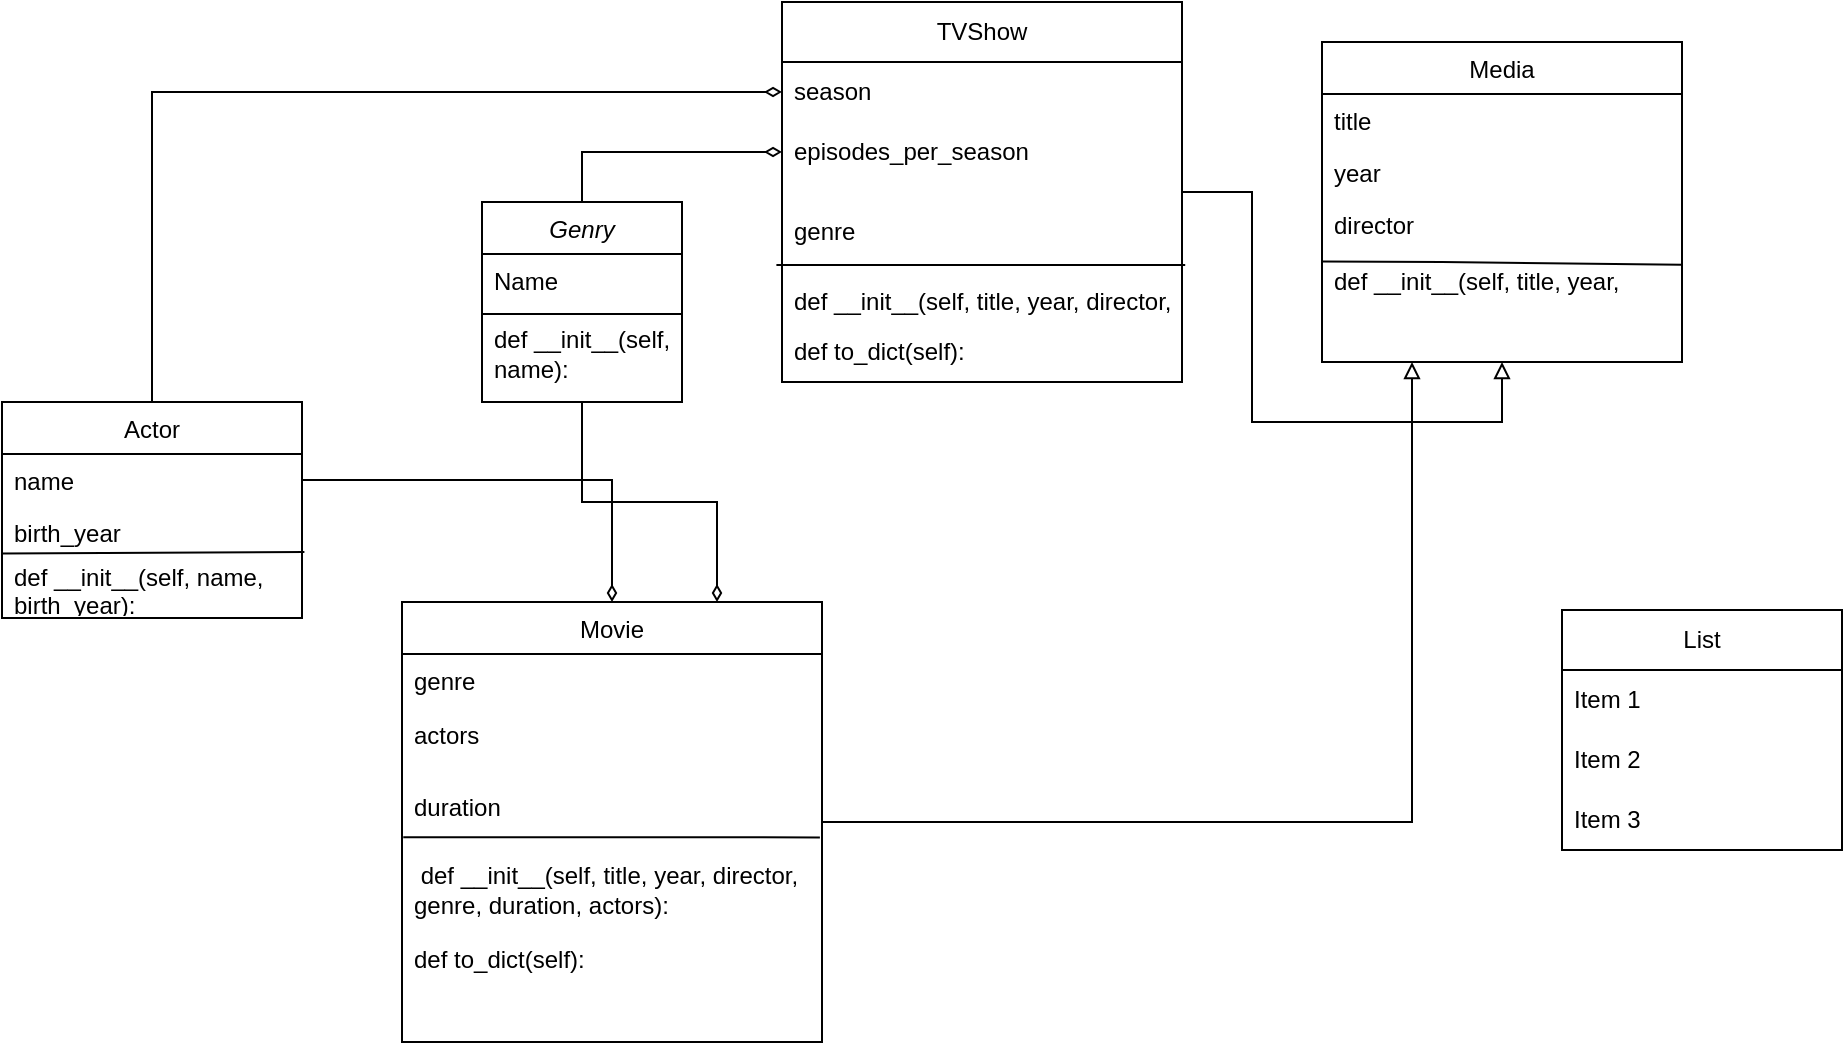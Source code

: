 <mxfile version="22.0.3" type="device">
  <diagram id="C5RBs43oDa-KdzZeNtuy" name="Page-1">
    <mxGraphModel dx="1050" dy="613" grid="1" gridSize="10" guides="1" tooltips="1" connect="1" arrows="1" fold="1" page="1" pageScale="1" pageWidth="827" pageHeight="1169" math="0" shadow="0">
      <root>
        <mxCell id="WIyWlLk6GJQsqaUBKTNV-0" />
        <mxCell id="WIyWlLk6GJQsqaUBKTNV-1" parent="WIyWlLk6GJQsqaUBKTNV-0" />
        <mxCell id="ipZXdFRpnSvEPIUKURAd-20" style="edgeStyle=orthogonalEdgeStyle;rounded=0;orthogonalLoop=1;jettySize=auto;html=1;entryX=0.75;entryY=0;entryDx=0;entryDy=0;endArrow=diamondThin;endFill=0;" edge="1" parent="WIyWlLk6GJQsqaUBKTNV-1" source="zkfFHV4jXpPFQw0GAbJ--0" target="zkfFHV4jXpPFQw0GAbJ--13">
          <mxGeometry relative="1" as="geometry" />
        </mxCell>
        <mxCell id="ipZXdFRpnSvEPIUKURAd-38" style="edgeStyle=orthogonalEdgeStyle;rounded=0;orthogonalLoop=1;jettySize=auto;html=1;exitX=0.5;exitY=0;exitDx=0;exitDy=0;entryX=0;entryY=0.5;entryDx=0;entryDy=0;endArrow=diamondThin;endFill=0;" edge="1" parent="WIyWlLk6GJQsqaUBKTNV-1" source="zkfFHV4jXpPFQw0GAbJ--0" target="ipZXdFRpnSvEPIUKURAd-11">
          <mxGeometry relative="1" as="geometry" />
        </mxCell>
        <mxCell id="zkfFHV4jXpPFQw0GAbJ--0" value="Genry" style="swimlane;fontStyle=2;align=center;verticalAlign=top;childLayout=stackLayout;horizontal=1;startSize=26;horizontalStack=0;resizeParent=1;resizeLast=0;collapsible=1;marginBottom=0;rounded=0;shadow=0;strokeWidth=1;" parent="WIyWlLk6GJQsqaUBKTNV-1" vertex="1">
          <mxGeometry x="320" y="130" width="100" height="100" as="geometry">
            <mxRectangle x="230" y="140" width="160" height="26" as="alternateBounds" />
          </mxGeometry>
        </mxCell>
        <mxCell id="zkfFHV4jXpPFQw0GAbJ--1" value="Name" style="text;align=left;verticalAlign=top;spacingLeft=4;spacingRight=4;overflow=hidden;rotatable=0;points=[[0,0.5],[1,0.5]];portConstraint=eastwest;" parent="zkfFHV4jXpPFQw0GAbJ--0" vertex="1">
          <mxGeometry y="26" width="100" height="26" as="geometry" />
        </mxCell>
        <mxCell id="ipZXdFRpnSvEPIUKURAd-35" value="def __init__(self, name):" style="text;strokeColor=none;fillColor=none;align=left;verticalAlign=middle;spacingLeft=4;spacingRight=4;overflow=hidden;points=[[0,0.5],[1,0.5]];portConstraint=eastwest;rotatable=0;whiteSpace=wrap;html=1;" vertex="1" parent="zkfFHV4jXpPFQw0GAbJ--0">
          <mxGeometry y="52" width="100" height="48" as="geometry" />
        </mxCell>
        <mxCell id="ipZXdFRpnSvEPIUKURAd-22" value="" style="endArrow=none;html=1;rounded=0;" edge="1" parent="zkfFHV4jXpPFQw0GAbJ--0">
          <mxGeometry width="50" height="50" relative="1" as="geometry">
            <mxPoint y="56" as="sourcePoint" />
            <mxPoint x="100" y="56" as="targetPoint" />
          </mxGeometry>
        </mxCell>
        <mxCell id="ipZXdFRpnSvEPIUKURAd-39" style="edgeStyle=orthogonalEdgeStyle;rounded=0;orthogonalLoop=1;jettySize=auto;html=1;exitX=0.5;exitY=0;exitDx=0;exitDy=0;entryX=0;entryY=0.5;entryDx=0;entryDy=0;endArrow=diamondThin;endFill=0;" edge="1" parent="WIyWlLk6GJQsqaUBKTNV-1" source="zkfFHV4jXpPFQw0GAbJ--6" target="ipZXdFRpnSvEPIUKURAd-10">
          <mxGeometry relative="1" as="geometry" />
        </mxCell>
        <mxCell id="zkfFHV4jXpPFQw0GAbJ--6" value="Actor" style="swimlane;fontStyle=0;align=center;verticalAlign=top;childLayout=stackLayout;horizontal=1;startSize=26;horizontalStack=0;resizeParent=1;resizeLast=0;collapsible=1;marginBottom=0;rounded=0;shadow=0;strokeWidth=1;" parent="WIyWlLk6GJQsqaUBKTNV-1" vertex="1">
          <mxGeometry x="80" y="230" width="150" height="108" as="geometry">
            <mxRectangle x="130" y="380" width="160" height="26" as="alternateBounds" />
          </mxGeometry>
        </mxCell>
        <mxCell id="zkfFHV4jXpPFQw0GAbJ--7" value="name" style="text;align=left;verticalAlign=top;spacingLeft=4;spacingRight=4;overflow=hidden;rotatable=0;points=[[0,0.5],[1,0.5]];portConstraint=eastwest;" parent="zkfFHV4jXpPFQw0GAbJ--6" vertex="1">
          <mxGeometry y="26" width="150" height="26" as="geometry" />
        </mxCell>
        <mxCell id="zkfFHV4jXpPFQw0GAbJ--8" value="birth_year" style="text;align=left;verticalAlign=top;spacingLeft=4;spacingRight=4;overflow=hidden;rotatable=0;points=[[0,0.5],[1,0.5]];portConstraint=eastwest;rounded=0;shadow=0;html=0;" parent="zkfFHV4jXpPFQw0GAbJ--6" vertex="1">
          <mxGeometry y="52" width="150" height="26" as="geometry" />
        </mxCell>
        <mxCell id="ipZXdFRpnSvEPIUKURAd-29" value="def __init__(self, name, birth_year):" style="text;strokeColor=none;fillColor=none;align=left;verticalAlign=middle;spacingLeft=4;spacingRight=4;overflow=hidden;points=[[0,0.5],[1,0.5]];portConstraint=eastwest;rotatable=0;whiteSpace=wrap;html=1;" vertex="1" parent="zkfFHV4jXpPFQw0GAbJ--6">
          <mxGeometry y="78" width="150" height="30" as="geometry" />
        </mxCell>
        <mxCell id="ipZXdFRpnSvEPIUKURAd-36" value="" style="endArrow=none;html=1;rounded=0;entryX=1.008;entryY=-0.1;entryDx=0;entryDy=0;entryPerimeter=0;exitX=0;exitY=-0.073;exitDx=0;exitDy=0;exitPerimeter=0;" edge="1" parent="zkfFHV4jXpPFQw0GAbJ--6" source="ipZXdFRpnSvEPIUKURAd-29" target="ipZXdFRpnSvEPIUKURAd-29">
          <mxGeometry width="50" height="50" relative="1" as="geometry">
            <mxPoint x="10" y="150" as="sourcePoint" />
            <mxPoint x="60" y="100" as="targetPoint" />
          </mxGeometry>
        </mxCell>
        <mxCell id="zkfFHV4jXpPFQw0GAbJ--17" value="Media" style="swimlane;fontStyle=0;align=center;verticalAlign=top;childLayout=stackLayout;horizontal=1;startSize=26;horizontalStack=0;resizeParent=1;resizeLast=0;collapsible=1;marginBottom=0;rounded=0;shadow=0;strokeWidth=1;" parent="WIyWlLk6GJQsqaUBKTNV-1" vertex="1">
          <mxGeometry x="740" y="50" width="180" height="160" as="geometry">
            <mxRectangle x="550" y="140" width="160" height="26" as="alternateBounds" />
          </mxGeometry>
        </mxCell>
        <mxCell id="zkfFHV4jXpPFQw0GAbJ--18" value="title" style="text;align=left;verticalAlign=top;spacingLeft=4;spacingRight=4;overflow=hidden;rotatable=0;points=[[0,0.5],[1,0.5]];portConstraint=eastwest;" parent="zkfFHV4jXpPFQw0GAbJ--17" vertex="1">
          <mxGeometry y="26" width="180" height="26" as="geometry" />
        </mxCell>
        <mxCell id="zkfFHV4jXpPFQw0GAbJ--19" value="year" style="text;align=left;verticalAlign=top;spacingLeft=4;spacingRight=4;overflow=hidden;rotatable=0;points=[[0,0.5],[1,0.5]];portConstraint=eastwest;rounded=0;shadow=0;html=0;" parent="zkfFHV4jXpPFQw0GAbJ--17" vertex="1">
          <mxGeometry y="52" width="180" height="26" as="geometry" />
        </mxCell>
        <mxCell id="zkfFHV4jXpPFQw0GAbJ--20" value="director" style="text;align=left;verticalAlign=top;spacingLeft=4;spacingRight=4;overflow=hidden;rotatable=0;points=[[0,0.5],[1,0.5]];portConstraint=eastwest;rounded=0;shadow=0;html=0;" parent="zkfFHV4jXpPFQw0GAbJ--17" vertex="1">
          <mxGeometry y="78" width="180" height="32" as="geometry" />
        </mxCell>
        <mxCell id="ipZXdFRpnSvEPIUKURAd-24" value="" style="endArrow=none;html=1;rounded=0;entryX=1;entryY=1.044;entryDx=0;entryDy=0;exitX=0;exitY=0.994;exitDx=0;exitDy=0;exitPerimeter=0;entryPerimeter=0;" edge="1" parent="zkfFHV4jXpPFQw0GAbJ--17" source="zkfFHV4jXpPFQw0GAbJ--20" target="zkfFHV4jXpPFQw0GAbJ--20">
          <mxGeometry width="50" height="50" relative="1" as="geometry">
            <mxPoint x="-270" y="180" as="sourcePoint" />
            <mxPoint x="-220" y="130" as="targetPoint" />
            <Array as="points">
              <mxPoint x="60" y="110" />
            </Array>
          </mxGeometry>
        </mxCell>
        <mxCell id="ipZXdFRpnSvEPIUKURAd-25" value="def __init__(self, title, year, director):" style="text;strokeColor=none;fillColor=none;align=left;verticalAlign=middle;spacingLeft=4;spacingRight=4;overflow=hidden;points=[[0,0.5],[1,0.5]];portConstraint=eastwest;rotatable=0;whiteSpace=wrap;html=1;" vertex="1" parent="zkfFHV4jXpPFQw0GAbJ--17">
          <mxGeometry y="110" width="180" height="20" as="geometry" />
        </mxCell>
        <mxCell id="ipZXdFRpnSvEPIUKURAd-7" style="edgeStyle=orthogonalEdgeStyle;rounded=0;orthogonalLoop=1;jettySize=auto;html=1;entryX=0.5;entryY=1;entryDx=0;entryDy=0;endArrow=block;endFill=0;" edge="1" parent="WIyWlLk6GJQsqaUBKTNV-1" source="ipZXdFRpnSvEPIUKURAd-9" target="zkfFHV4jXpPFQw0GAbJ--17">
          <mxGeometry relative="1" as="geometry">
            <mxPoint x="810" y="410" as="sourcePoint" />
          </mxGeometry>
        </mxCell>
        <mxCell id="ipZXdFRpnSvEPIUKURAd-6" style="edgeStyle=orthogonalEdgeStyle;rounded=0;orthogonalLoop=1;jettySize=auto;html=1;entryX=0.25;entryY=1;entryDx=0;entryDy=0;endArrow=block;endFill=0;" edge="1" parent="WIyWlLk6GJQsqaUBKTNV-1" source="zkfFHV4jXpPFQw0GAbJ--13" target="zkfFHV4jXpPFQw0GAbJ--17">
          <mxGeometry relative="1" as="geometry" />
        </mxCell>
        <mxCell id="zkfFHV4jXpPFQw0GAbJ--13" value="Movie" style="swimlane;fontStyle=0;align=center;verticalAlign=top;childLayout=stackLayout;horizontal=1;startSize=26;horizontalStack=0;resizeParent=1;resizeLast=0;collapsible=1;marginBottom=0;rounded=0;shadow=0;strokeWidth=1;" parent="WIyWlLk6GJQsqaUBKTNV-1" vertex="1">
          <mxGeometry x="280" y="330" width="210" height="220" as="geometry">
            <mxRectangle x="340" y="380" width="170" height="26" as="alternateBounds" />
          </mxGeometry>
        </mxCell>
        <mxCell id="zkfFHV4jXpPFQw0GAbJ--14" value="genre" style="text;align=left;verticalAlign=top;spacingLeft=4;spacingRight=4;overflow=hidden;rotatable=0;points=[[0,0.5],[1,0.5]];portConstraint=eastwest;" parent="zkfFHV4jXpPFQw0GAbJ--13" vertex="1">
          <mxGeometry y="26" width="210" height="26" as="geometry" />
        </mxCell>
        <mxCell id="ipZXdFRpnSvEPIUKURAd-5" value="actors" style="text;strokeColor=none;fillColor=none;align=left;verticalAlign=middle;spacingLeft=4;spacingRight=4;overflow=hidden;points=[[0,0.5],[1,0.5]];portConstraint=eastwest;rotatable=0;whiteSpace=wrap;html=1;" vertex="1" parent="zkfFHV4jXpPFQw0GAbJ--13">
          <mxGeometry y="52" width="210" height="30" as="geometry" />
        </mxCell>
        <mxCell id="ipZXdFRpnSvEPIUKURAd-13" value="duration" style="text;strokeColor=none;fillColor=none;align=left;verticalAlign=middle;spacingLeft=4;spacingRight=4;overflow=hidden;points=[[0,0.5],[1,0.5]];portConstraint=eastwest;rotatable=0;whiteSpace=wrap;html=1;" vertex="1" parent="zkfFHV4jXpPFQw0GAbJ--13">
          <mxGeometry y="82" width="210" height="42" as="geometry" />
        </mxCell>
        <mxCell id="ipZXdFRpnSvEPIUKURAd-33" value="&amp;nbsp;def __init__(self, title, year, director, genre, duration, actors):" style="text;strokeColor=none;fillColor=none;align=left;verticalAlign=middle;spacingLeft=4;spacingRight=4;overflow=hidden;points=[[0,0.5],[1,0.5]];portConstraint=eastwest;rotatable=0;whiteSpace=wrap;html=1;" vertex="1" parent="zkfFHV4jXpPFQw0GAbJ--13">
          <mxGeometry y="124" width="210" height="40" as="geometry" />
        </mxCell>
        <mxCell id="ipZXdFRpnSvEPIUKURAd-32" value="def to_dict(self):" style="text;strokeColor=none;fillColor=none;align=left;verticalAlign=middle;spacingLeft=4;spacingRight=4;overflow=hidden;points=[[0,0.5],[1,0.5]];portConstraint=eastwest;rotatable=0;whiteSpace=wrap;html=1;" vertex="1" parent="zkfFHV4jXpPFQw0GAbJ--13">
          <mxGeometry y="164" width="210" height="30" as="geometry" />
        </mxCell>
        <mxCell id="ipZXdFRpnSvEPIUKURAd-34" value="" style="endArrow=none;html=1;rounded=0;entryX=0.995;entryY=0.85;entryDx=0;entryDy=0;entryPerimeter=0;exitX=0.003;exitY=0.847;exitDx=0;exitDy=0;exitPerimeter=0;" edge="1" parent="zkfFHV4jXpPFQw0GAbJ--13" source="ipZXdFRpnSvEPIUKURAd-13" target="ipZXdFRpnSvEPIUKURAd-13">
          <mxGeometry width="50" height="50" relative="1" as="geometry">
            <mxPoint y="148" as="sourcePoint" />
            <mxPoint x="200" y="-60" as="targetPoint" />
          </mxGeometry>
        </mxCell>
        <mxCell id="ipZXdFRpnSvEPIUKURAd-9" value="TVShow" style="swimlane;fontStyle=0;childLayout=stackLayout;horizontal=1;startSize=30;horizontalStack=0;resizeParent=1;resizeParentMax=0;resizeLast=0;collapsible=1;marginBottom=0;whiteSpace=wrap;html=1;" vertex="1" parent="WIyWlLk6GJQsqaUBKTNV-1">
          <mxGeometry x="470" y="30" width="200" height="190" as="geometry" />
        </mxCell>
        <mxCell id="ipZXdFRpnSvEPIUKURAd-10" value="season" style="text;strokeColor=none;fillColor=none;align=left;verticalAlign=middle;spacingLeft=4;spacingRight=4;overflow=hidden;points=[[0,0.5],[1,0.5]];portConstraint=eastwest;rotatable=0;whiteSpace=wrap;html=1;" vertex="1" parent="ipZXdFRpnSvEPIUKURAd-9">
          <mxGeometry y="30" width="200" height="30" as="geometry" />
        </mxCell>
        <mxCell id="ipZXdFRpnSvEPIUKURAd-11" value="episodes_per_season" style="text;strokeColor=none;fillColor=none;align=left;verticalAlign=middle;spacingLeft=4;spacingRight=4;overflow=hidden;points=[[0,0.5],[1,0.5]];portConstraint=eastwest;rotatable=0;whiteSpace=wrap;html=1;" vertex="1" parent="ipZXdFRpnSvEPIUKURAd-9">
          <mxGeometry y="60" width="200" height="30" as="geometry" />
        </mxCell>
        <mxCell id="ipZXdFRpnSvEPIUKURAd-12" value="genre" style="text;strokeColor=none;fillColor=none;align=left;verticalAlign=middle;spacingLeft=4;spacingRight=4;overflow=hidden;points=[[0,0.5],[1,0.5]];portConstraint=eastwest;rotatable=0;whiteSpace=wrap;html=1;" vertex="1" parent="ipZXdFRpnSvEPIUKURAd-9">
          <mxGeometry y="90" width="200" height="50" as="geometry" />
        </mxCell>
        <mxCell id="ipZXdFRpnSvEPIUKURAd-28" value="def __init__(self, title, year, director, seasons, episodes_per_season):" style="text;strokeColor=none;fillColor=none;align=left;verticalAlign=middle;spacingLeft=4;spacingRight=4;overflow=hidden;points=[[0,0.5],[1,0.5]];portConstraint=eastwest;rotatable=0;whiteSpace=wrap;html=1;" vertex="1" parent="ipZXdFRpnSvEPIUKURAd-9">
          <mxGeometry y="140" width="200" height="20" as="geometry" />
        </mxCell>
        <mxCell id="ipZXdFRpnSvEPIUKURAd-30" value="def to_dict(self):" style="text;strokeColor=none;fillColor=none;align=left;verticalAlign=middle;spacingLeft=4;spacingRight=4;overflow=hidden;points=[[0,0.5],[1,0.5]];portConstraint=eastwest;rotatable=0;whiteSpace=wrap;html=1;" vertex="1" parent="ipZXdFRpnSvEPIUKURAd-9">
          <mxGeometry y="160" width="200" height="30" as="geometry" />
        </mxCell>
        <mxCell id="ipZXdFRpnSvEPIUKURAd-27" value="" style="endArrow=none;html=1;rounded=0;entryX=1.008;entryY=0.829;entryDx=0;entryDy=0;exitX=-0.014;exitY=0.829;exitDx=0;exitDy=0;entryPerimeter=0;exitPerimeter=0;" edge="1" parent="ipZXdFRpnSvEPIUKURAd-9" source="ipZXdFRpnSvEPIUKURAd-12" target="ipZXdFRpnSvEPIUKURAd-12">
          <mxGeometry width="50" height="50" relative="1" as="geometry">
            <mxPoint x="-370" y="208" as="sourcePoint" />
            <mxPoint x="-320" y="158" as="targetPoint" />
          </mxGeometry>
        </mxCell>
        <mxCell id="ipZXdFRpnSvEPIUKURAd-21" style="edgeStyle=orthogonalEdgeStyle;rounded=0;orthogonalLoop=1;jettySize=auto;html=1;endArrow=diamondThin;endFill=0;entryX=0.5;entryY=0;entryDx=0;entryDy=0;" edge="1" parent="WIyWlLk6GJQsqaUBKTNV-1" source="zkfFHV4jXpPFQw0GAbJ--7" target="zkfFHV4jXpPFQw0GAbJ--13">
          <mxGeometry relative="1" as="geometry" />
        </mxCell>
        <mxCell id="ipZXdFRpnSvEPIUKURAd-40" value="List" style="swimlane;fontStyle=0;childLayout=stackLayout;horizontal=1;startSize=30;horizontalStack=0;resizeParent=1;resizeParentMax=0;resizeLast=0;collapsible=1;marginBottom=0;whiteSpace=wrap;html=1;" vertex="1" parent="WIyWlLk6GJQsqaUBKTNV-1">
          <mxGeometry x="860" y="334" width="140" height="120" as="geometry" />
        </mxCell>
        <mxCell id="ipZXdFRpnSvEPIUKURAd-41" value="Item 1" style="text;strokeColor=none;fillColor=none;align=left;verticalAlign=middle;spacingLeft=4;spacingRight=4;overflow=hidden;points=[[0,0.5],[1,0.5]];portConstraint=eastwest;rotatable=0;whiteSpace=wrap;html=1;" vertex="1" parent="ipZXdFRpnSvEPIUKURAd-40">
          <mxGeometry y="30" width="140" height="30" as="geometry" />
        </mxCell>
        <mxCell id="ipZXdFRpnSvEPIUKURAd-42" value="Item 2" style="text;strokeColor=none;fillColor=none;align=left;verticalAlign=middle;spacingLeft=4;spacingRight=4;overflow=hidden;points=[[0,0.5],[1,0.5]];portConstraint=eastwest;rotatable=0;whiteSpace=wrap;html=1;" vertex="1" parent="ipZXdFRpnSvEPIUKURAd-40">
          <mxGeometry y="60" width="140" height="30" as="geometry" />
        </mxCell>
        <mxCell id="ipZXdFRpnSvEPIUKURAd-43" value="Item 3" style="text;strokeColor=none;fillColor=none;align=left;verticalAlign=middle;spacingLeft=4;spacingRight=4;overflow=hidden;points=[[0,0.5],[1,0.5]];portConstraint=eastwest;rotatable=0;whiteSpace=wrap;html=1;" vertex="1" parent="ipZXdFRpnSvEPIUKURAd-40">
          <mxGeometry y="90" width="140" height="30" as="geometry" />
        </mxCell>
      </root>
    </mxGraphModel>
  </diagram>
</mxfile>
